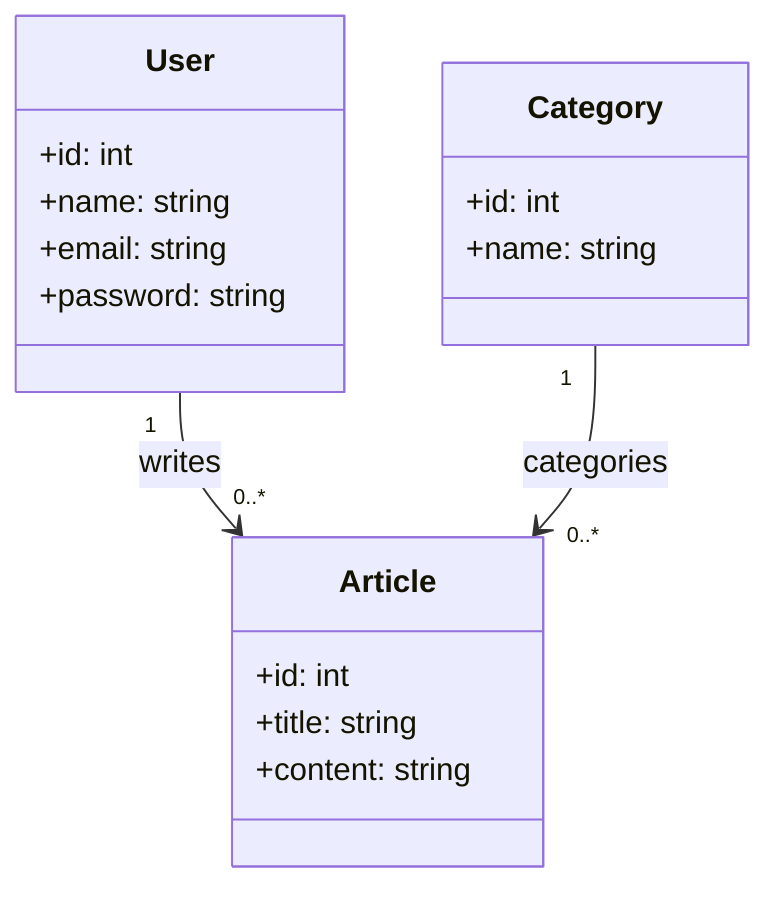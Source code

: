 classDiagram
    class User {
        +id: int
        +name: string
        +email: string
        +password: string
    }

    class Article {
        +id: int
        +title: string
        +content: string
    }

    class Category {
        +id: int
        +name: string
    }

    User "1" --> "0..*" Article : writes
    Category "1" --> "0..*" Article : categories